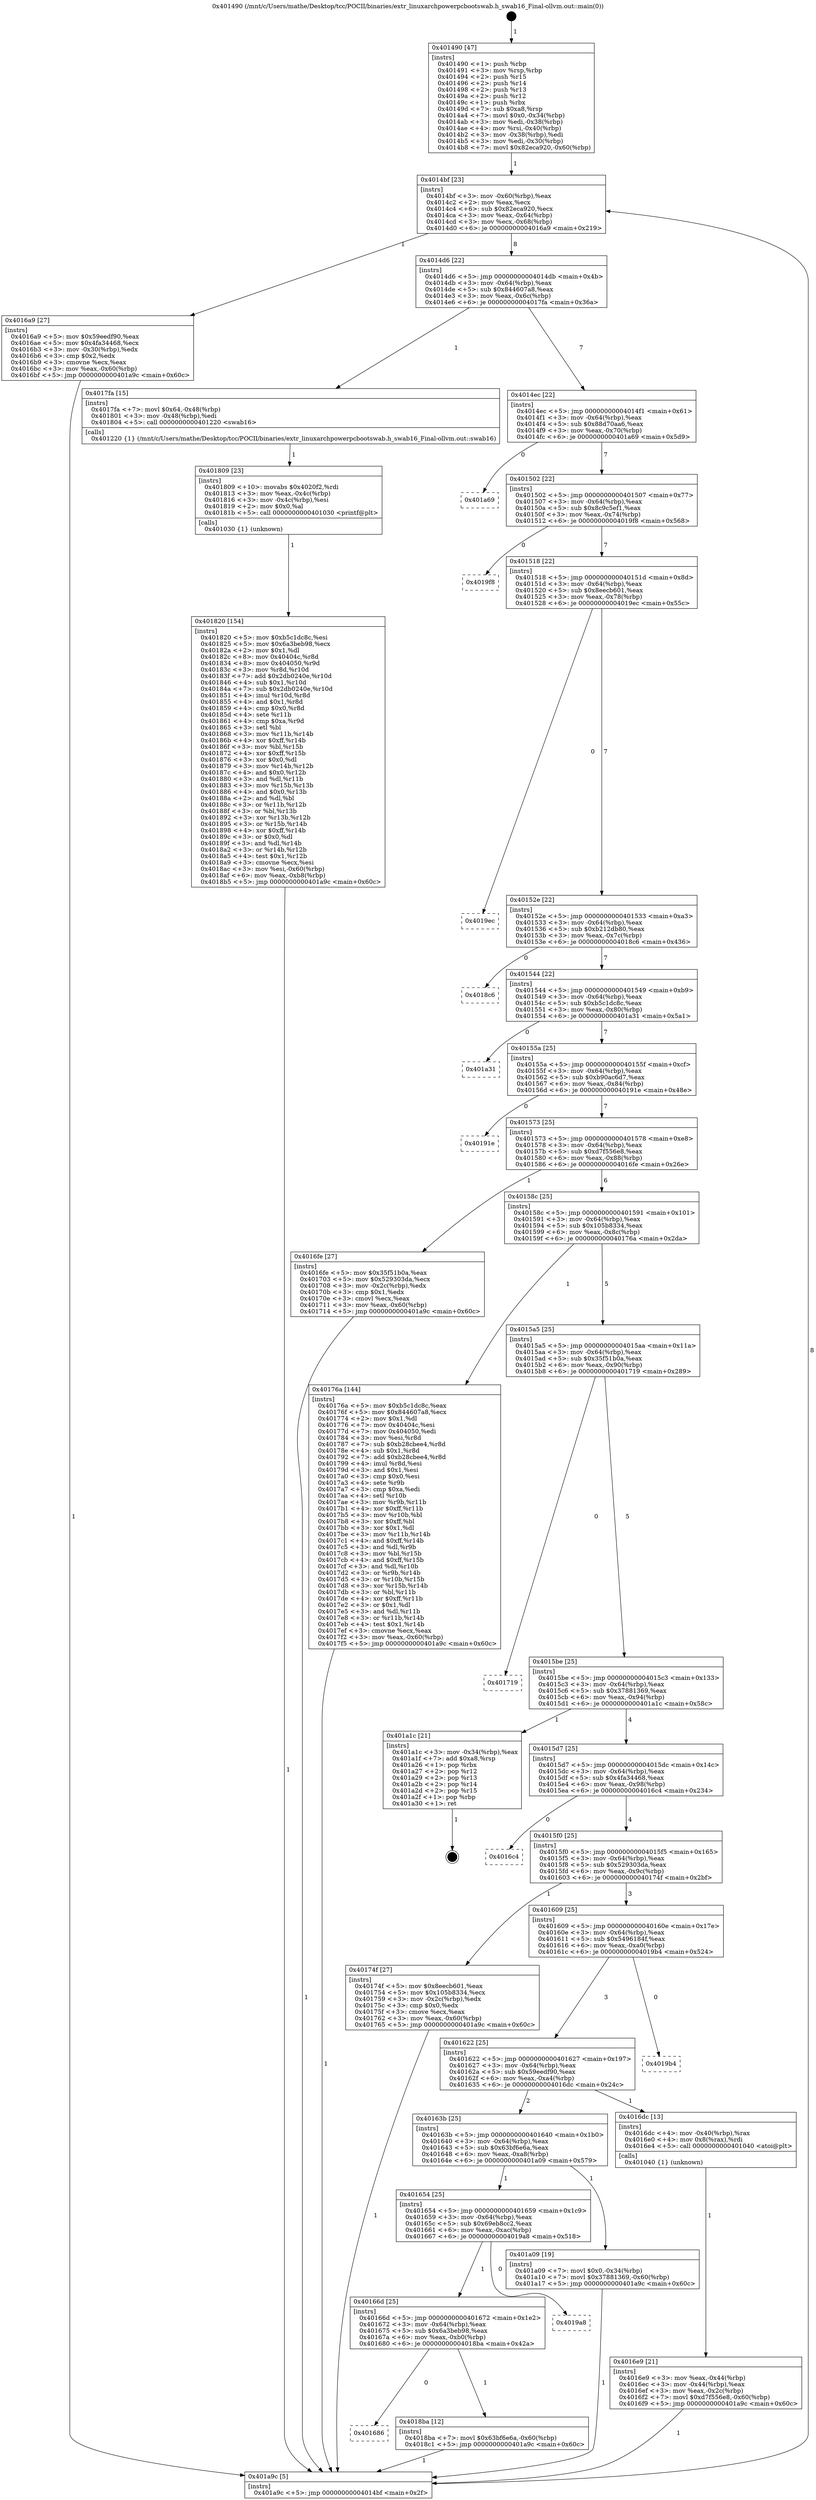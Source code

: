 digraph "0x401490" {
  label = "0x401490 (/mnt/c/Users/mathe/Desktop/tcc/POCII/binaries/extr_linuxarchpowerpcbootswab.h_swab16_Final-ollvm.out::main(0))"
  labelloc = "t"
  node[shape=record]

  Entry [label="",width=0.3,height=0.3,shape=circle,fillcolor=black,style=filled]
  "0x4014bf" [label="{
     0x4014bf [23]\l
     | [instrs]\l
     &nbsp;&nbsp;0x4014bf \<+3\>: mov -0x60(%rbp),%eax\l
     &nbsp;&nbsp;0x4014c2 \<+2\>: mov %eax,%ecx\l
     &nbsp;&nbsp;0x4014c4 \<+6\>: sub $0x82eca920,%ecx\l
     &nbsp;&nbsp;0x4014ca \<+3\>: mov %eax,-0x64(%rbp)\l
     &nbsp;&nbsp;0x4014cd \<+3\>: mov %ecx,-0x68(%rbp)\l
     &nbsp;&nbsp;0x4014d0 \<+6\>: je 00000000004016a9 \<main+0x219\>\l
  }"]
  "0x4016a9" [label="{
     0x4016a9 [27]\l
     | [instrs]\l
     &nbsp;&nbsp;0x4016a9 \<+5\>: mov $0x59eedf90,%eax\l
     &nbsp;&nbsp;0x4016ae \<+5\>: mov $0x4fa34468,%ecx\l
     &nbsp;&nbsp;0x4016b3 \<+3\>: mov -0x30(%rbp),%edx\l
     &nbsp;&nbsp;0x4016b6 \<+3\>: cmp $0x2,%edx\l
     &nbsp;&nbsp;0x4016b9 \<+3\>: cmovne %ecx,%eax\l
     &nbsp;&nbsp;0x4016bc \<+3\>: mov %eax,-0x60(%rbp)\l
     &nbsp;&nbsp;0x4016bf \<+5\>: jmp 0000000000401a9c \<main+0x60c\>\l
  }"]
  "0x4014d6" [label="{
     0x4014d6 [22]\l
     | [instrs]\l
     &nbsp;&nbsp;0x4014d6 \<+5\>: jmp 00000000004014db \<main+0x4b\>\l
     &nbsp;&nbsp;0x4014db \<+3\>: mov -0x64(%rbp),%eax\l
     &nbsp;&nbsp;0x4014de \<+5\>: sub $0x844607a8,%eax\l
     &nbsp;&nbsp;0x4014e3 \<+3\>: mov %eax,-0x6c(%rbp)\l
     &nbsp;&nbsp;0x4014e6 \<+6\>: je 00000000004017fa \<main+0x36a\>\l
  }"]
  "0x401a9c" [label="{
     0x401a9c [5]\l
     | [instrs]\l
     &nbsp;&nbsp;0x401a9c \<+5\>: jmp 00000000004014bf \<main+0x2f\>\l
  }"]
  "0x401490" [label="{
     0x401490 [47]\l
     | [instrs]\l
     &nbsp;&nbsp;0x401490 \<+1\>: push %rbp\l
     &nbsp;&nbsp;0x401491 \<+3\>: mov %rsp,%rbp\l
     &nbsp;&nbsp;0x401494 \<+2\>: push %r15\l
     &nbsp;&nbsp;0x401496 \<+2\>: push %r14\l
     &nbsp;&nbsp;0x401498 \<+2\>: push %r13\l
     &nbsp;&nbsp;0x40149a \<+2\>: push %r12\l
     &nbsp;&nbsp;0x40149c \<+1\>: push %rbx\l
     &nbsp;&nbsp;0x40149d \<+7\>: sub $0xa8,%rsp\l
     &nbsp;&nbsp;0x4014a4 \<+7\>: movl $0x0,-0x34(%rbp)\l
     &nbsp;&nbsp;0x4014ab \<+3\>: mov %edi,-0x38(%rbp)\l
     &nbsp;&nbsp;0x4014ae \<+4\>: mov %rsi,-0x40(%rbp)\l
     &nbsp;&nbsp;0x4014b2 \<+3\>: mov -0x38(%rbp),%edi\l
     &nbsp;&nbsp;0x4014b5 \<+3\>: mov %edi,-0x30(%rbp)\l
     &nbsp;&nbsp;0x4014b8 \<+7\>: movl $0x82eca920,-0x60(%rbp)\l
  }"]
  Exit [label="",width=0.3,height=0.3,shape=circle,fillcolor=black,style=filled,peripheries=2]
  "0x4017fa" [label="{
     0x4017fa [15]\l
     | [instrs]\l
     &nbsp;&nbsp;0x4017fa \<+7\>: movl $0x64,-0x48(%rbp)\l
     &nbsp;&nbsp;0x401801 \<+3\>: mov -0x48(%rbp),%edi\l
     &nbsp;&nbsp;0x401804 \<+5\>: call 0000000000401220 \<swab16\>\l
     | [calls]\l
     &nbsp;&nbsp;0x401220 \{1\} (/mnt/c/Users/mathe/Desktop/tcc/POCII/binaries/extr_linuxarchpowerpcbootswab.h_swab16_Final-ollvm.out::swab16)\l
  }"]
  "0x4014ec" [label="{
     0x4014ec [22]\l
     | [instrs]\l
     &nbsp;&nbsp;0x4014ec \<+5\>: jmp 00000000004014f1 \<main+0x61\>\l
     &nbsp;&nbsp;0x4014f1 \<+3\>: mov -0x64(%rbp),%eax\l
     &nbsp;&nbsp;0x4014f4 \<+5\>: sub $0x88d70aa6,%eax\l
     &nbsp;&nbsp;0x4014f9 \<+3\>: mov %eax,-0x70(%rbp)\l
     &nbsp;&nbsp;0x4014fc \<+6\>: je 0000000000401a69 \<main+0x5d9\>\l
  }"]
  "0x401686" [label="{
     0x401686\l
  }", style=dashed]
  "0x401a69" [label="{
     0x401a69\l
  }", style=dashed]
  "0x401502" [label="{
     0x401502 [22]\l
     | [instrs]\l
     &nbsp;&nbsp;0x401502 \<+5\>: jmp 0000000000401507 \<main+0x77\>\l
     &nbsp;&nbsp;0x401507 \<+3\>: mov -0x64(%rbp),%eax\l
     &nbsp;&nbsp;0x40150a \<+5\>: sub $0x8c9c5ef1,%eax\l
     &nbsp;&nbsp;0x40150f \<+3\>: mov %eax,-0x74(%rbp)\l
     &nbsp;&nbsp;0x401512 \<+6\>: je 00000000004019f8 \<main+0x568\>\l
  }"]
  "0x4018ba" [label="{
     0x4018ba [12]\l
     | [instrs]\l
     &nbsp;&nbsp;0x4018ba \<+7\>: movl $0x63bf6e6a,-0x60(%rbp)\l
     &nbsp;&nbsp;0x4018c1 \<+5\>: jmp 0000000000401a9c \<main+0x60c\>\l
  }"]
  "0x4019f8" [label="{
     0x4019f8\l
  }", style=dashed]
  "0x401518" [label="{
     0x401518 [22]\l
     | [instrs]\l
     &nbsp;&nbsp;0x401518 \<+5\>: jmp 000000000040151d \<main+0x8d\>\l
     &nbsp;&nbsp;0x40151d \<+3\>: mov -0x64(%rbp),%eax\l
     &nbsp;&nbsp;0x401520 \<+5\>: sub $0x8eecb601,%eax\l
     &nbsp;&nbsp;0x401525 \<+3\>: mov %eax,-0x78(%rbp)\l
     &nbsp;&nbsp;0x401528 \<+6\>: je 00000000004019ec \<main+0x55c\>\l
  }"]
  "0x40166d" [label="{
     0x40166d [25]\l
     | [instrs]\l
     &nbsp;&nbsp;0x40166d \<+5\>: jmp 0000000000401672 \<main+0x1e2\>\l
     &nbsp;&nbsp;0x401672 \<+3\>: mov -0x64(%rbp),%eax\l
     &nbsp;&nbsp;0x401675 \<+5\>: sub $0x6a3beb98,%eax\l
     &nbsp;&nbsp;0x40167a \<+6\>: mov %eax,-0xb0(%rbp)\l
     &nbsp;&nbsp;0x401680 \<+6\>: je 00000000004018ba \<main+0x42a\>\l
  }"]
  "0x4019ec" [label="{
     0x4019ec\l
  }", style=dashed]
  "0x40152e" [label="{
     0x40152e [22]\l
     | [instrs]\l
     &nbsp;&nbsp;0x40152e \<+5\>: jmp 0000000000401533 \<main+0xa3\>\l
     &nbsp;&nbsp;0x401533 \<+3\>: mov -0x64(%rbp),%eax\l
     &nbsp;&nbsp;0x401536 \<+5\>: sub $0xb212db80,%eax\l
     &nbsp;&nbsp;0x40153b \<+3\>: mov %eax,-0x7c(%rbp)\l
     &nbsp;&nbsp;0x40153e \<+6\>: je 00000000004018c6 \<main+0x436\>\l
  }"]
  "0x4019a8" [label="{
     0x4019a8\l
  }", style=dashed]
  "0x4018c6" [label="{
     0x4018c6\l
  }", style=dashed]
  "0x401544" [label="{
     0x401544 [22]\l
     | [instrs]\l
     &nbsp;&nbsp;0x401544 \<+5\>: jmp 0000000000401549 \<main+0xb9\>\l
     &nbsp;&nbsp;0x401549 \<+3\>: mov -0x64(%rbp),%eax\l
     &nbsp;&nbsp;0x40154c \<+5\>: sub $0xb5c1dc8c,%eax\l
     &nbsp;&nbsp;0x401551 \<+3\>: mov %eax,-0x80(%rbp)\l
     &nbsp;&nbsp;0x401554 \<+6\>: je 0000000000401a31 \<main+0x5a1\>\l
  }"]
  "0x401654" [label="{
     0x401654 [25]\l
     | [instrs]\l
     &nbsp;&nbsp;0x401654 \<+5\>: jmp 0000000000401659 \<main+0x1c9\>\l
     &nbsp;&nbsp;0x401659 \<+3\>: mov -0x64(%rbp),%eax\l
     &nbsp;&nbsp;0x40165c \<+5\>: sub $0x69eb8cc2,%eax\l
     &nbsp;&nbsp;0x401661 \<+6\>: mov %eax,-0xac(%rbp)\l
     &nbsp;&nbsp;0x401667 \<+6\>: je 00000000004019a8 \<main+0x518\>\l
  }"]
  "0x401a31" [label="{
     0x401a31\l
  }", style=dashed]
  "0x40155a" [label="{
     0x40155a [25]\l
     | [instrs]\l
     &nbsp;&nbsp;0x40155a \<+5\>: jmp 000000000040155f \<main+0xcf\>\l
     &nbsp;&nbsp;0x40155f \<+3\>: mov -0x64(%rbp),%eax\l
     &nbsp;&nbsp;0x401562 \<+5\>: sub $0xb90ac6d7,%eax\l
     &nbsp;&nbsp;0x401567 \<+6\>: mov %eax,-0x84(%rbp)\l
     &nbsp;&nbsp;0x40156d \<+6\>: je 000000000040191e \<main+0x48e\>\l
  }"]
  "0x401a09" [label="{
     0x401a09 [19]\l
     | [instrs]\l
     &nbsp;&nbsp;0x401a09 \<+7\>: movl $0x0,-0x34(%rbp)\l
     &nbsp;&nbsp;0x401a10 \<+7\>: movl $0x37881369,-0x60(%rbp)\l
     &nbsp;&nbsp;0x401a17 \<+5\>: jmp 0000000000401a9c \<main+0x60c\>\l
  }"]
  "0x40191e" [label="{
     0x40191e\l
  }", style=dashed]
  "0x401573" [label="{
     0x401573 [25]\l
     | [instrs]\l
     &nbsp;&nbsp;0x401573 \<+5\>: jmp 0000000000401578 \<main+0xe8\>\l
     &nbsp;&nbsp;0x401578 \<+3\>: mov -0x64(%rbp),%eax\l
     &nbsp;&nbsp;0x40157b \<+5\>: sub $0xd7f556e8,%eax\l
     &nbsp;&nbsp;0x401580 \<+6\>: mov %eax,-0x88(%rbp)\l
     &nbsp;&nbsp;0x401586 \<+6\>: je 00000000004016fe \<main+0x26e\>\l
  }"]
  "0x401820" [label="{
     0x401820 [154]\l
     | [instrs]\l
     &nbsp;&nbsp;0x401820 \<+5\>: mov $0xb5c1dc8c,%esi\l
     &nbsp;&nbsp;0x401825 \<+5\>: mov $0x6a3beb98,%ecx\l
     &nbsp;&nbsp;0x40182a \<+2\>: mov $0x1,%dl\l
     &nbsp;&nbsp;0x40182c \<+8\>: mov 0x40404c,%r8d\l
     &nbsp;&nbsp;0x401834 \<+8\>: mov 0x404050,%r9d\l
     &nbsp;&nbsp;0x40183c \<+3\>: mov %r8d,%r10d\l
     &nbsp;&nbsp;0x40183f \<+7\>: add $0x2db0240e,%r10d\l
     &nbsp;&nbsp;0x401846 \<+4\>: sub $0x1,%r10d\l
     &nbsp;&nbsp;0x40184a \<+7\>: sub $0x2db0240e,%r10d\l
     &nbsp;&nbsp;0x401851 \<+4\>: imul %r10d,%r8d\l
     &nbsp;&nbsp;0x401855 \<+4\>: and $0x1,%r8d\l
     &nbsp;&nbsp;0x401859 \<+4\>: cmp $0x0,%r8d\l
     &nbsp;&nbsp;0x40185d \<+4\>: sete %r11b\l
     &nbsp;&nbsp;0x401861 \<+4\>: cmp $0xa,%r9d\l
     &nbsp;&nbsp;0x401865 \<+3\>: setl %bl\l
     &nbsp;&nbsp;0x401868 \<+3\>: mov %r11b,%r14b\l
     &nbsp;&nbsp;0x40186b \<+4\>: xor $0xff,%r14b\l
     &nbsp;&nbsp;0x40186f \<+3\>: mov %bl,%r15b\l
     &nbsp;&nbsp;0x401872 \<+4\>: xor $0xff,%r15b\l
     &nbsp;&nbsp;0x401876 \<+3\>: xor $0x0,%dl\l
     &nbsp;&nbsp;0x401879 \<+3\>: mov %r14b,%r12b\l
     &nbsp;&nbsp;0x40187c \<+4\>: and $0x0,%r12b\l
     &nbsp;&nbsp;0x401880 \<+3\>: and %dl,%r11b\l
     &nbsp;&nbsp;0x401883 \<+3\>: mov %r15b,%r13b\l
     &nbsp;&nbsp;0x401886 \<+4\>: and $0x0,%r13b\l
     &nbsp;&nbsp;0x40188a \<+2\>: and %dl,%bl\l
     &nbsp;&nbsp;0x40188c \<+3\>: or %r11b,%r12b\l
     &nbsp;&nbsp;0x40188f \<+3\>: or %bl,%r13b\l
     &nbsp;&nbsp;0x401892 \<+3\>: xor %r13b,%r12b\l
     &nbsp;&nbsp;0x401895 \<+3\>: or %r15b,%r14b\l
     &nbsp;&nbsp;0x401898 \<+4\>: xor $0xff,%r14b\l
     &nbsp;&nbsp;0x40189c \<+3\>: or $0x0,%dl\l
     &nbsp;&nbsp;0x40189f \<+3\>: and %dl,%r14b\l
     &nbsp;&nbsp;0x4018a2 \<+3\>: or %r14b,%r12b\l
     &nbsp;&nbsp;0x4018a5 \<+4\>: test $0x1,%r12b\l
     &nbsp;&nbsp;0x4018a9 \<+3\>: cmovne %ecx,%esi\l
     &nbsp;&nbsp;0x4018ac \<+3\>: mov %esi,-0x60(%rbp)\l
     &nbsp;&nbsp;0x4018af \<+6\>: mov %eax,-0xb8(%rbp)\l
     &nbsp;&nbsp;0x4018b5 \<+5\>: jmp 0000000000401a9c \<main+0x60c\>\l
  }"]
  "0x4016fe" [label="{
     0x4016fe [27]\l
     | [instrs]\l
     &nbsp;&nbsp;0x4016fe \<+5\>: mov $0x35f51b0a,%eax\l
     &nbsp;&nbsp;0x401703 \<+5\>: mov $0x529303da,%ecx\l
     &nbsp;&nbsp;0x401708 \<+3\>: mov -0x2c(%rbp),%edx\l
     &nbsp;&nbsp;0x40170b \<+3\>: cmp $0x1,%edx\l
     &nbsp;&nbsp;0x40170e \<+3\>: cmovl %ecx,%eax\l
     &nbsp;&nbsp;0x401711 \<+3\>: mov %eax,-0x60(%rbp)\l
     &nbsp;&nbsp;0x401714 \<+5\>: jmp 0000000000401a9c \<main+0x60c\>\l
  }"]
  "0x40158c" [label="{
     0x40158c [25]\l
     | [instrs]\l
     &nbsp;&nbsp;0x40158c \<+5\>: jmp 0000000000401591 \<main+0x101\>\l
     &nbsp;&nbsp;0x401591 \<+3\>: mov -0x64(%rbp),%eax\l
     &nbsp;&nbsp;0x401594 \<+5\>: sub $0x105b8334,%eax\l
     &nbsp;&nbsp;0x401599 \<+6\>: mov %eax,-0x8c(%rbp)\l
     &nbsp;&nbsp;0x40159f \<+6\>: je 000000000040176a \<main+0x2da\>\l
  }"]
  "0x401809" [label="{
     0x401809 [23]\l
     | [instrs]\l
     &nbsp;&nbsp;0x401809 \<+10\>: movabs $0x4020f2,%rdi\l
     &nbsp;&nbsp;0x401813 \<+3\>: mov %eax,-0x4c(%rbp)\l
     &nbsp;&nbsp;0x401816 \<+3\>: mov -0x4c(%rbp),%esi\l
     &nbsp;&nbsp;0x401819 \<+2\>: mov $0x0,%al\l
     &nbsp;&nbsp;0x40181b \<+5\>: call 0000000000401030 \<printf@plt\>\l
     | [calls]\l
     &nbsp;&nbsp;0x401030 \{1\} (unknown)\l
  }"]
  "0x40176a" [label="{
     0x40176a [144]\l
     | [instrs]\l
     &nbsp;&nbsp;0x40176a \<+5\>: mov $0xb5c1dc8c,%eax\l
     &nbsp;&nbsp;0x40176f \<+5\>: mov $0x844607a8,%ecx\l
     &nbsp;&nbsp;0x401774 \<+2\>: mov $0x1,%dl\l
     &nbsp;&nbsp;0x401776 \<+7\>: mov 0x40404c,%esi\l
     &nbsp;&nbsp;0x40177d \<+7\>: mov 0x404050,%edi\l
     &nbsp;&nbsp;0x401784 \<+3\>: mov %esi,%r8d\l
     &nbsp;&nbsp;0x401787 \<+7\>: sub $0xb28cbee4,%r8d\l
     &nbsp;&nbsp;0x40178e \<+4\>: sub $0x1,%r8d\l
     &nbsp;&nbsp;0x401792 \<+7\>: add $0xb28cbee4,%r8d\l
     &nbsp;&nbsp;0x401799 \<+4\>: imul %r8d,%esi\l
     &nbsp;&nbsp;0x40179d \<+3\>: and $0x1,%esi\l
     &nbsp;&nbsp;0x4017a0 \<+3\>: cmp $0x0,%esi\l
     &nbsp;&nbsp;0x4017a3 \<+4\>: sete %r9b\l
     &nbsp;&nbsp;0x4017a7 \<+3\>: cmp $0xa,%edi\l
     &nbsp;&nbsp;0x4017aa \<+4\>: setl %r10b\l
     &nbsp;&nbsp;0x4017ae \<+3\>: mov %r9b,%r11b\l
     &nbsp;&nbsp;0x4017b1 \<+4\>: xor $0xff,%r11b\l
     &nbsp;&nbsp;0x4017b5 \<+3\>: mov %r10b,%bl\l
     &nbsp;&nbsp;0x4017b8 \<+3\>: xor $0xff,%bl\l
     &nbsp;&nbsp;0x4017bb \<+3\>: xor $0x1,%dl\l
     &nbsp;&nbsp;0x4017be \<+3\>: mov %r11b,%r14b\l
     &nbsp;&nbsp;0x4017c1 \<+4\>: and $0xff,%r14b\l
     &nbsp;&nbsp;0x4017c5 \<+3\>: and %dl,%r9b\l
     &nbsp;&nbsp;0x4017c8 \<+3\>: mov %bl,%r15b\l
     &nbsp;&nbsp;0x4017cb \<+4\>: and $0xff,%r15b\l
     &nbsp;&nbsp;0x4017cf \<+3\>: and %dl,%r10b\l
     &nbsp;&nbsp;0x4017d2 \<+3\>: or %r9b,%r14b\l
     &nbsp;&nbsp;0x4017d5 \<+3\>: or %r10b,%r15b\l
     &nbsp;&nbsp;0x4017d8 \<+3\>: xor %r15b,%r14b\l
     &nbsp;&nbsp;0x4017db \<+3\>: or %bl,%r11b\l
     &nbsp;&nbsp;0x4017de \<+4\>: xor $0xff,%r11b\l
     &nbsp;&nbsp;0x4017e2 \<+3\>: or $0x1,%dl\l
     &nbsp;&nbsp;0x4017e5 \<+3\>: and %dl,%r11b\l
     &nbsp;&nbsp;0x4017e8 \<+3\>: or %r11b,%r14b\l
     &nbsp;&nbsp;0x4017eb \<+4\>: test $0x1,%r14b\l
     &nbsp;&nbsp;0x4017ef \<+3\>: cmovne %ecx,%eax\l
     &nbsp;&nbsp;0x4017f2 \<+3\>: mov %eax,-0x60(%rbp)\l
     &nbsp;&nbsp;0x4017f5 \<+5\>: jmp 0000000000401a9c \<main+0x60c\>\l
  }"]
  "0x4015a5" [label="{
     0x4015a5 [25]\l
     | [instrs]\l
     &nbsp;&nbsp;0x4015a5 \<+5\>: jmp 00000000004015aa \<main+0x11a\>\l
     &nbsp;&nbsp;0x4015aa \<+3\>: mov -0x64(%rbp),%eax\l
     &nbsp;&nbsp;0x4015ad \<+5\>: sub $0x35f51b0a,%eax\l
     &nbsp;&nbsp;0x4015b2 \<+6\>: mov %eax,-0x90(%rbp)\l
     &nbsp;&nbsp;0x4015b8 \<+6\>: je 0000000000401719 \<main+0x289\>\l
  }"]
  "0x4016e9" [label="{
     0x4016e9 [21]\l
     | [instrs]\l
     &nbsp;&nbsp;0x4016e9 \<+3\>: mov %eax,-0x44(%rbp)\l
     &nbsp;&nbsp;0x4016ec \<+3\>: mov -0x44(%rbp),%eax\l
     &nbsp;&nbsp;0x4016ef \<+3\>: mov %eax,-0x2c(%rbp)\l
     &nbsp;&nbsp;0x4016f2 \<+7\>: movl $0xd7f556e8,-0x60(%rbp)\l
     &nbsp;&nbsp;0x4016f9 \<+5\>: jmp 0000000000401a9c \<main+0x60c\>\l
  }"]
  "0x401719" [label="{
     0x401719\l
  }", style=dashed]
  "0x4015be" [label="{
     0x4015be [25]\l
     | [instrs]\l
     &nbsp;&nbsp;0x4015be \<+5\>: jmp 00000000004015c3 \<main+0x133\>\l
     &nbsp;&nbsp;0x4015c3 \<+3\>: mov -0x64(%rbp),%eax\l
     &nbsp;&nbsp;0x4015c6 \<+5\>: sub $0x37881369,%eax\l
     &nbsp;&nbsp;0x4015cb \<+6\>: mov %eax,-0x94(%rbp)\l
     &nbsp;&nbsp;0x4015d1 \<+6\>: je 0000000000401a1c \<main+0x58c\>\l
  }"]
  "0x40163b" [label="{
     0x40163b [25]\l
     | [instrs]\l
     &nbsp;&nbsp;0x40163b \<+5\>: jmp 0000000000401640 \<main+0x1b0\>\l
     &nbsp;&nbsp;0x401640 \<+3\>: mov -0x64(%rbp),%eax\l
     &nbsp;&nbsp;0x401643 \<+5\>: sub $0x63bf6e6a,%eax\l
     &nbsp;&nbsp;0x401648 \<+6\>: mov %eax,-0xa8(%rbp)\l
     &nbsp;&nbsp;0x40164e \<+6\>: je 0000000000401a09 \<main+0x579\>\l
  }"]
  "0x401a1c" [label="{
     0x401a1c [21]\l
     | [instrs]\l
     &nbsp;&nbsp;0x401a1c \<+3\>: mov -0x34(%rbp),%eax\l
     &nbsp;&nbsp;0x401a1f \<+7\>: add $0xa8,%rsp\l
     &nbsp;&nbsp;0x401a26 \<+1\>: pop %rbx\l
     &nbsp;&nbsp;0x401a27 \<+2\>: pop %r12\l
     &nbsp;&nbsp;0x401a29 \<+2\>: pop %r13\l
     &nbsp;&nbsp;0x401a2b \<+2\>: pop %r14\l
     &nbsp;&nbsp;0x401a2d \<+2\>: pop %r15\l
     &nbsp;&nbsp;0x401a2f \<+1\>: pop %rbp\l
     &nbsp;&nbsp;0x401a30 \<+1\>: ret\l
  }"]
  "0x4015d7" [label="{
     0x4015d7 [25]\l
     | [instrs]\l
     &nbsp;&nbsp;0x4015d7 \<+5\>: jmp 00000000004015dc \<main+0x14c\>\l
     &nbsp;&nbsp;0x4015dc \<+3\>: mov -0x64(%rbp),%eax\l
     &nbsp;&nbsp;0x4015df \<+5\>: sub $0x4fa34468,%eax\l
     &nbsp;&nbsp;0x4015e4 \<+6\>: mov %eax,-0x98(%rbp)\l
     &nbsp;&nbsp;0x4015ea \<+6\>: je 00000000004016c4 \<main+0x234\>\l
  }"]
  "0x4016dc" [label="{
     0x4016dc [13]\l
     | [instrs]\l
     &nbsp;&nbsp;0x4016dc \<+4\>: mov -0x40(%rbp),%rax\l
     &nbsp;&nbsp;0x4016e0 \<+4\>: mov 0x8(%rax),%rdi\l
     &nbsp;&nbsp;0x4016e4 \<+5\>: call 0000000000401040 \<atoi@plt\>\l
     | [calls]\l
     &nbsp;&nbsp;0x401040 \{1\} (unknown)\l
  }"]
  "0x4016c4" [label="{
     0x4016c4\l
  }", style=dashed]
  "0x4015f0" [label="{
     0x4015f0 [25]\l
     | [instrs]\l
     &nbsp;&nbsp;0x4015f0 \<+5\>: jmp 00000000004015f5 \<main+0x165\>\l
     &nbsp;&nbsp;0x4015f5 \<+3\>: mov -0x64(%rbp),%eax\l
     &nbsp;&nbsp;0x4015f8 \<+5\>: sub $0x529303da,%eax\l
     &nbsp;&nbsp;0x4015fd \<+6\>: mov %eax,-0x9c(%rbp)\l
     &nbsp;&nbsp;0x401603 \<+6\>: je 000000000040174f \<main+0x2bf\>\l
  }"]
  "0x401622" [label="{
     0x401622 [25]\l
     | [instrs]\l
     &nbsp;&nbsp;0x401622 \<+5\>: jmp 0000000000401627 \<main+0x197\>\l
     &nbsp;&nbsp;0x401627 \<+3\>: mov -0x64(%rbp),%eax\l
     &nbsp;&nbsp;0x40162a \<+5\>: sub $0x59eedf90,%eax\l
     &nbsp;&nbsp;0x40162f \<+6\>: mov %eax,-0xa4(%rbp)\l
     &nbsp;&nbsp;0x401635 \<+6\>: je 00000000004016dc \<main+0x24c\>\l
  }"]
  "0x40174f" [label="{
     0x40174f [27]\l
     | [instrs]\l
     &nbsp;&nbsp;0x40174f \<+5\>: mov $0x8eecb601,%eax\l
     &nbsp;&nbsp;0x401754 \<+5\>: mov $0x105b8334,%ecx\l
     &nbsp;&nbsp;0x401759 \<+3\>: mov -0x2c(%rbp),%edx\l
     &nbsp;&nbsp;0x40175c \<+3\>: cmp $0x0,%edx\l
     &nbsp;&nbsp;0x40175f \<+3\>: cmove %ecx,%eax\l
     &nbsp;&nbsp;0x401762 \<+3\>: mov %eax,-0x60(%rbp)\l
     &nbsp;&nbsp;0x401765 \<+5\>: jmp 0000000000401a9c \<main+0x60c\>\l
  }"]
  "0x401609" [label="{
     0x401609 [25]\l
     | [instrs]\l
     &nbsp;&nbsp;0x401609 \<+5\>: jmp 000000000040160e \<main+0x17e\>\l
     &nbsp;&nbsp;0x40160e \<+3\>: mov -0x64(%rbp),%eax\l
     &nbsp;&nbsp;0x401611 \<+5\>: sub $0x5496184f,%eax\l
     &nbsp;&nbsp;0x401616 \<+6\>: mov %eax,-0xa0(%rbp)\l
     &nbsp;&nbsp;0x40161c \<+6\>: je 00000000004019b4 \<main+0x524\>\l
  }"]
  "0x4019b4" [label="{
     0x4019b4\l
  }", style=dashed]
  Entry -> "0x401490" [label=" 1"]
  "0x4014bf" -> "0x4016a9" [label=" 1"]
  "0x4014bf" -> "0x4014d6" [label=" 8"]
  "0x4016a9" -> "0x401a9c" [label=" 1"]
  "0x401490" -> "0x4014bf" [label=" 1"]
  "0x401a9c" -> "0x4014bf" [label=" 8"]
  "0x401a1c" -> Exit [label=" 1"]
  "0x4014d6" -> "0x4017fa" [label=" 1"]
  "0x4014d6" -> "0x4014ec" [label=" 7"]
  "0x401a09" -> "0x401a9c" [label=" 1"]
  "0x4014ec" -> "0x401a69" [label=" 0"]
  "0x4014ec" -> "0x401502" [label=" 7"]
  "0x4018ba" -> "0x401a9c" [label=" 1"]
  "0x401502" -> "0x4019f8" [label=" 0"]
  "0x401502" -> "0x401518" [label=" 7"]
  "0x40166d" -> "0x401686" [label=" 0"]
  "0x401518" -> "0x4019ec" [label=" 0"]
  "0x401518" -> "0x40152e" [label=" 7"]
  "0x40166d" -> "0x4018ba" [label=" 1"]
  "0x40152e" -> "0x4018c6" [label=" 0"]
  "0x40152e" -> "0x401544" [label=" 7"]
  "0x401654" -> "0x40166d" [label=" 1"]
  "0x401544" -> "0x401a31" [label=" 0"]
  "0x401544" -> "0x40155a" [label=" 7"]
  "0x401654" -> "0x4019a8" [label=" 0"]
  "0x40155a" -> "0x40191e" [label=" 0"]
  "0x40155a" -> "0x401573" [label=" 7"]
  "0x40163b" -> "0x401654" [label=" 1"]
  "0x401573" -> "0x4016fe" [label=" 1"]
  "0x401573" -> "0x40158c" [label=" 6"]
  "0x40163b" -> "0x401a09" [label=" 1"]
  "0x40158c" -> "0x40176a" [label=" 1"]
  "0x40158c" -> "0x4015a5" [label=" 5"]
  "0x401820" -> "0x401a9c" [label=" 1"]
  "0x4015a5" -> "0x401719" [label=" 0"]
  "0x4015a5" -> "0x4015be" [label=" 5"]
  "0x401809" -> "0x401820" [label=" 1"]
  "0x4015be" -> "0x401a1c" [label=" 1"]
  "0x4015be" -> "0x4015d7" [label=" 4"]
  "0x4017fa" -> "0x401809" [label=" 1"]
  "0x4015d7" -> "0x4016c4" [label=" 0"]
  "0x4015d7" -> "0x4015f0" [label=" 4"]
  "0x40176a" -> "0x401a9c" [label=" 1"]
  "0x4015f0" -> "0x40174f" [label=" 1"]
  "0x4015f0" -> "0x401609" [label=" 3"]
  "0x4016fe" -> "0x401a9c" [label=" 1"]
  "0x401609" -> "0x4019b4" [label=" 0"]
  "0x401609" -> "0x401622" [label=" 3"]
  "0x40174f" -> "0x401a9c" [label=" 1"]
  "0x401622" -> "0x4016dc" [label=" 1"]
  "0x401622" -> "0x40163b" [label=" 2"]
  "0x4016dc" -> "0x4016e9" [label=" 1"]
  "0x4016e9" -> "0x401a9c" [label=" 1"]
}
